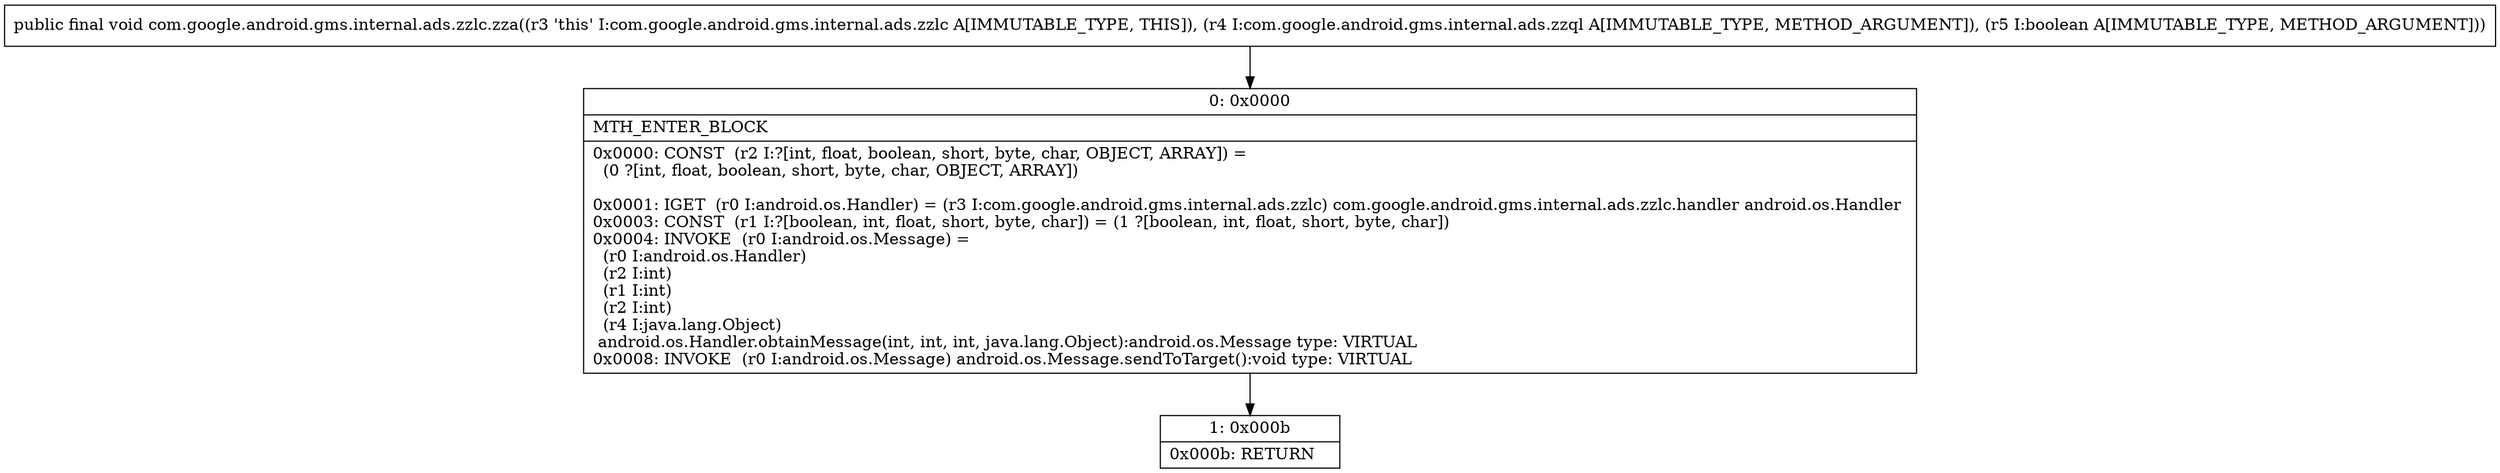 digraph "CFG forcom.google.android.gms.internal.ads.zzlc.zza(Lcom\/google\/android\/gms\/internal\/ads\/zzql;Z)V" {
Node_0 [shape=record,label="{0\:\ 0x0000|MTH_ENTER_BLOCK\l|0x0000: CONST  (r2 I:?[int, float, boolean, short, byte, char, OBJECT, ARRAY]) = \l  (0 ?[int, float, boolean, short, byte, char, OBJECT, ARRAY])\l \l0x0001: IGET  (r0 I:android.os.Handler) = (r3 I:com.google.android.gms.internal.ads.zzlc) com.google.android.gms.internal.ads.zzlc.handler android.os.Handler \l0x0003: CONST  (r1 I:?[boolean, int, float, short, byte, char]) = (1 ?[boolean, int, float, short, byte, char]) \l0x0004: INVOKE  (r0 I:android.os.Message) = \l  (r0 I:android.os.Handler)\l  (r2 I:int)\l  (r1 I:int)\l  (r2 I:int)\l  (r4 I:java.lang.Object)\l android.os.Handler.obtainMessage(int, int, int, java.lang.Object):android.os.Message type: VIRTUAL \l0x0008: INVOKE  (r0 I:android.os.Message) android.os.Message.sendToTarget():void type: VIRTUAL \l}"];
Node_1 [shape=record,label="{1\:\ 0x000b|0x000b: RETURN   \l}"];
MethodNode[shape=record,label="{public final void com.google.android.gms.internal.ads.zzlc.zza((r3 'this' I:com.google.android.gms.internal.ads.zzlc A[IMMUTABLE_TYPE, THIS]), (r4 I:com.google.android.gms.internal.ads.zzql A[IMMUTABLE_TYPE, METHOD_ARGUMENT]), (r5 I:boolean A[IMMUTABLE_TYPE, METHOD_ARGUMENT])) }"];
MethodNode -> Node_0;
Node_0 -> Node_1;
}

